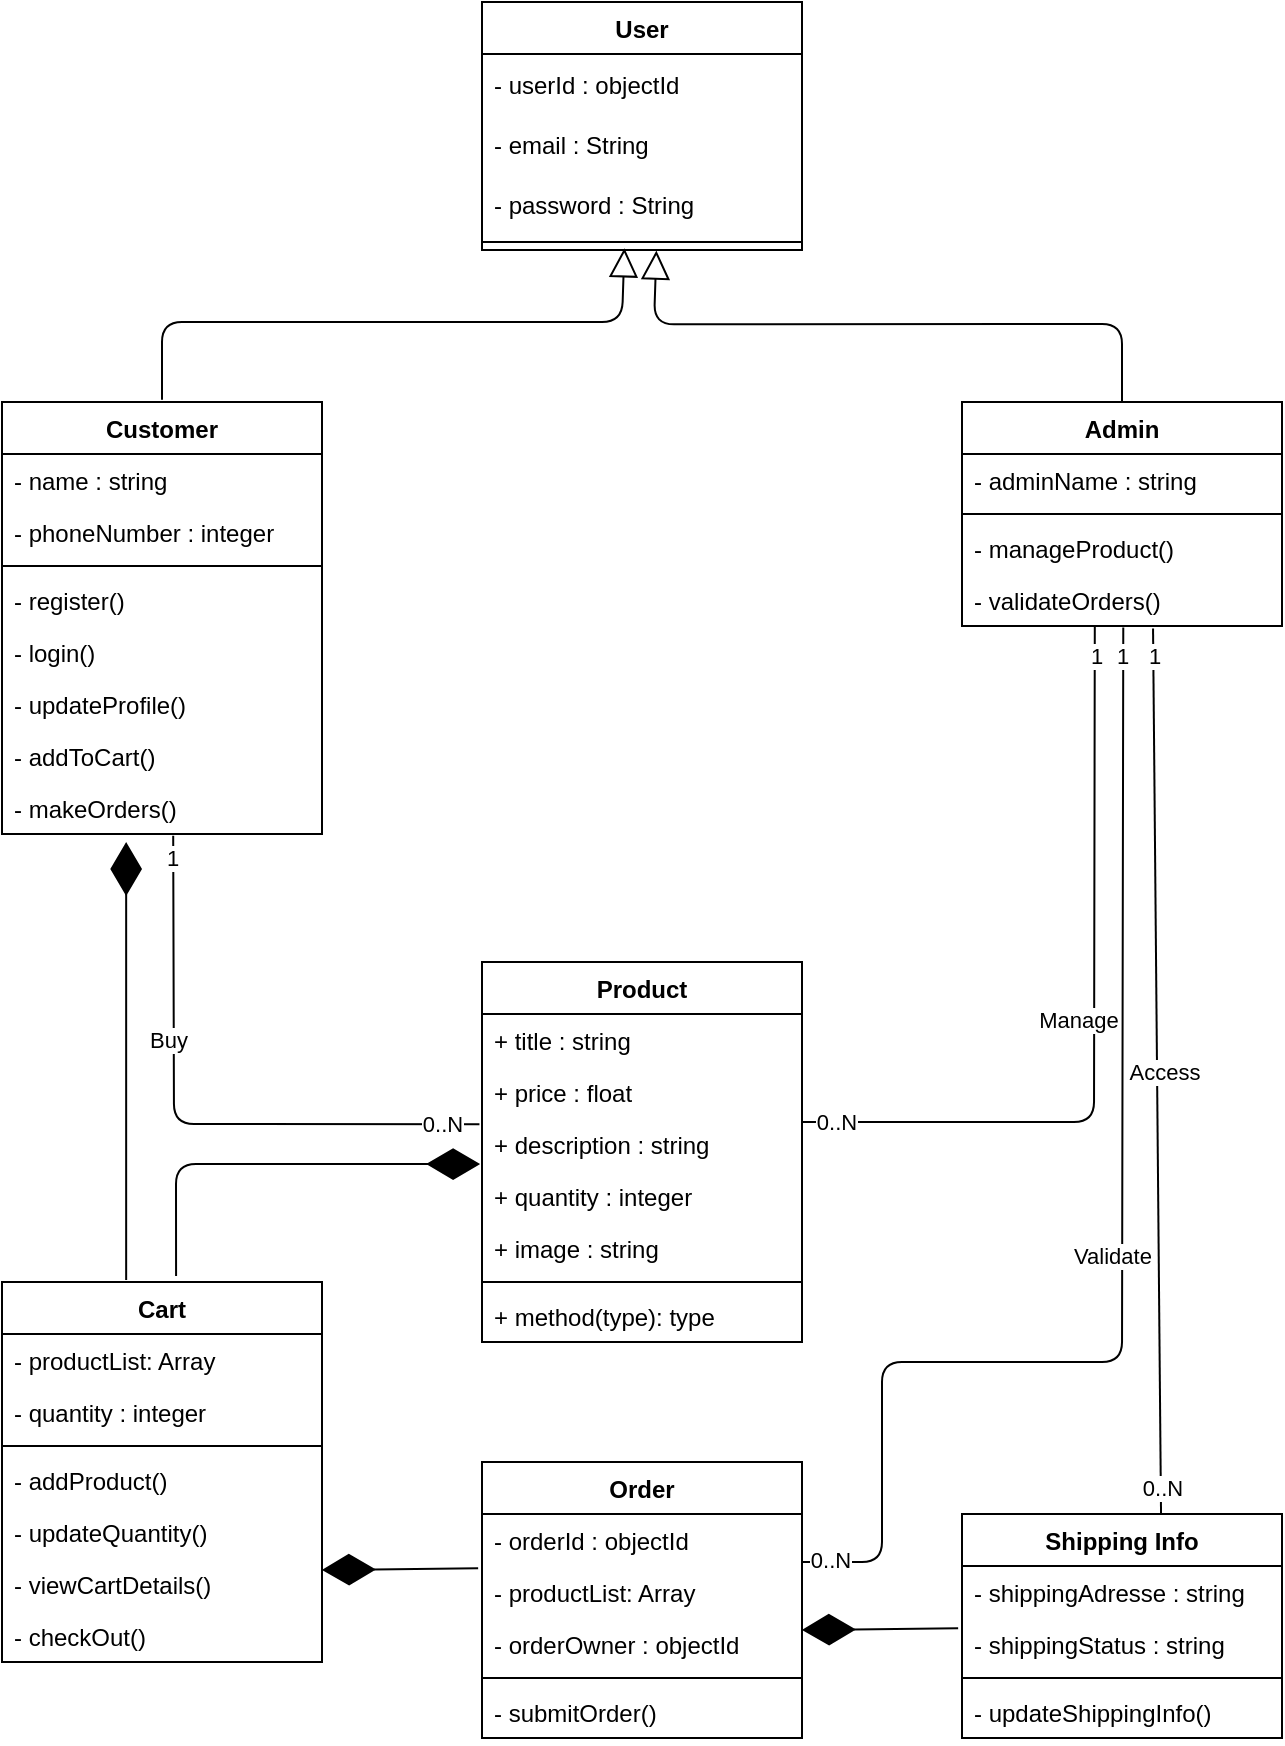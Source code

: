<mxfile>
    <diagram id="tCnXhqCqt-z6xujItgWQ" name="Page-1">
        <mxGraphModel dx="469" dy="273" grid="1" gridSize="10" guides="1" tooltips="1" connect="1" arrows="1" fold="1" page="1" pageScale="1" pageWidth="827" pageHeight="1169" math="0" shadow="0">
            <root>
                <mxCell id="0"/>
                <mxCell id="1" parent="0"/>
                <mxCell id="18" value="User" style="swimlane;fontStyle=1;align=center;verticalAlign=top;childLayout=stackLayout;horizontal=1;startSize=26;horizontalStack=0;resizeParent=1;resizeParentMax=0;resizeLast=0;collapsible=1;marginBottom=0;" vertex="1" parent="1">
                    <mxGeometry x="320" y="40" width="160" height="124" as="geometry"/>
                </mxCell>
                <mxCell id="15" value="- userId : objectId" style="text;strokeColor=none;fillColor=none;align=left;verticalAlign=middle;spacingLeft=4;spacingRight=4;overflow=hidden;points=[[0,0.5],[1,0.5]];portConstraint=eastwest;rotatable=0;" vertex="1" parent="18">
                    <mxGeometry y="26" width="160" height="30" as="geometry"/>
                </mxCell>
                <mxCell id="16" value="- email : String" style="text;strokeColor=none;fillColor=none;align=left;verticalAlign=middle;spacingLeft=4;spacingRight=4;overflow=hidden;points=[[0,0.5],[1,0.5]];portConstraint=eastwest;rotatable=0;" vertex="1" parent="18">
                    <mxGeometry y="56" width="160" height="30" as="geometry"/>
                </mxCell>
                <mxCell id="17" value="- password : String" style="text;strokeColor=none;fillColor=none;align=left;verticalAlign=middle;spacingLeft=4;spacingRight=4;overflow=hidden;points=[[0,0.5],[1,0.5]];portConstraint=eastwest;rotatable=0;" vertex="1" parent="18">
                    <mxGeometry y="86" width="160" height="30" as="geometry"/>
                </mxCell>
                <mxCell id="20" value="" style="line;strokeWidth=1;fillColor=none;align=left;verticalAlign=middle;spacingTop=-1;spacingLeft=3;spacingRight=3;rotatable=0;labelPosition=right;points=[];portConstraint=eastwest;" vertex="1" parent="18">
                    <mxGeometry y="116" width="160" height="8" as="geometry"/>
                </mxCell>
                <mxCell id="22" value="Customer" style="swimlane;fontStyle=1;align=center;verticalAlign=top;childLayout=stackLayout;horizontal=1;startSize=26;horizontalStack=0;resizeParent=1;resizeParentMax=0;resizeLast=0;collapsible=1;marginBottom=0;" vertex="1" parent="1">
                    <mxGeometry x="80" y="240" width="160" height="216" as="geometry"/>
                </mxCell>
                <mxCell id="23" value="- name : string" style="text;strokeColor=none;fillColor=none;align=left;verticalAlign=top;spacingLeft=4;spacingRight=4;overflow=hidden;rotatable=0;points=[[0,0.5],[1,0.5]];portConstraint=eastwest;" vertex="1" parent="22">
                    <mxGeometry y="26" width="160" height="26" as="geometry"/>
                </mxCell>
                <mxCell id="108" value="- phoneNumber : integer" style="text;strokeColor=none;fillColor=none;align=left;verticalAlign=top;spacingLeft=4;spacingRight=4;overflow=hidden;rotatable=0;points=[[0,0.5],[1,0.5]];portConstraint=eastwest;" vertex="1" parent="22">
                    <mxGeometry y="52" width="160" height="26" as="geometry"/>
                </mxCell>
                <mxCell id="24" value="" style="line;strokeWidth=1;fillColor=none;align=left;verticalAlign=middle;spacingTop=-1;spacingLeft=3;spacingRight=3;rotatable=0;labelPosition=right;points=[];portConstraint=eastwest;" vertex="1" parent="22">
                    <mxGeometry y="78" width="160" height="8" as="geometry"/>
                </mxCell>
                <mxCell id="25" value="- register()" style="text;strokeColor=none;fillColor=none;align=left;verticalAlign=top;spacingLeft=4;spacingRight=4;overflow=hidden;rotatable=0;points=[[0,0.5],[1,0.5]];portConstraint=eastwest;" vertex="1" parent="22">
                    <mxGeometry y="86" width="160" height="26" as="geometry"/>
                </mxCell>
                <mxCell id="109" value="- login()" style="text;strokeColor=none;fillColor=none;align=left;verticalAlign=top;spacingLeft=4;spacingRight=4;overflow=hidden;rotatable=0;points=[[0,0.5],[1,0.5]];portConstraint=eastwest;" vertex="1" parent="22">
                    <mxGeometry y="112" width="160" height="26" as="geometry"/>
                </mxCell>
                <mxCell id="110" value="- updateProfile()" style="text;strokeColor=none;fillColor=none;align=left;verticalAlign=top;spacingLeft=4;spacingRight=4;overflow=hidden;rotatable=0;points=[[0,0.5],[1,0.5]];portConstraint=eastwest;" vertex="1" parent="22">
                    <mxGeometry y="138" width="160" height="26" as="geometry"/>
                </mxCell>
                <mxCell id="111" value="- addToCart()" style="text;strokeColor=none;fillColor=none;align=left;verticalAlign=top;spacingLeft=4;spacingRight=4;overflow=hidden;rotatable=0;points=[[0,0.5],[1,0.5]];portConstraint=eastwest;" vertex="1" parent="22">
                    <mxGeometry y="164" width="160" height="26" as="geometry"/>
                </mxCell>
                <mxCell id="112" value="- makeOrders()" style="text;strokeColor=none;fillColor=none;align=left;verticalAlign=top;spacingLeft=4;spacingRight=4;overflow=hidden;rotatable=0;points=[[0,0.5],[1,0.5]];portConstraint=eastwest;" vertex="1" parent="22">
                    <mxGeometry y="190" width="160" height="26" as="geometry"/>
                </mxCell>
                <mxCell id="104" value="Admin" style="swimlane;fontStyle=1;align=center;verticalAlign=top;childLayout=stackLayout;horizontal=1;startSize=26;horizontalStack=0;resizeParent=1;resizeParentMax=0;resizeLast=0;collapsible=1;marginBottom=0;" vertex="1" parent="1">
                    <mxGeometry x="560" y="240" width="160" height="112" as="geometry"/>
                </mxCell>
                <mxCell id="105" value="- adminName : string" style="text;strokeColor=none;fillColor=none;align=left;verticalAlign=top;spacingLeft=4;spacingRight=4;overflow=hidden;rotatable=0;points=[[0,0.5],[1,0.5]];portConstraint=eastwest;" vertex="1" parent="104">
                    <mxGeometry y="26" width="160" height="26" as="geometry"/>
                </mxCell>
                <mxCell id="106" value="" style="line;strokeWidth=1;fillColor=none;align=left;verticalAlign=middle;spacingTop=-1;spacingLeft=3;spacingRight=3;rotatable=0;labelPosition=right;points=[];portConstraint=eastwest;" vertex="1" parent="104">
                    <mxGeometry y="52" width="160" height="8" as="geometry"/>
                </mxCell>
                <mxCell id="107" value="- manageProduct()" style="text;strokeColor=none;fillColor=none;align=left;verticalAlign=top;spacingLeft=4;spacingRight=4;overflow=hidden;rotatable=0;points=[[0,0.5],[1,0.5]];portConstraint=eastwest;" vertex="1" parent="104">
                    <mxGeometry y="60" width="160" height="26" as="geometry"/>
                </mxCell>
                <mxCell id="113" value="- validateOrders()" style="text;strokeColor=none;fillColor=none;align=left;verticalAlign=top;spacingLeft=4;spacingRight=4;overflow=hidden;rotatable=0;points=[[0,0.5],[1,0.5]];portConstraint=eastwest;" vertex="1" parent="104">
                    <mxGeometry y="86" width="160" height="26" as="geometry"/>
                </mxCell>
                <mxCell id="118" value="Cart" style="swimlane;fontStyle=1;align=center;verticalAlign=top;childLayout=stackLayout;horizontal=1;startSize=26;horizontalStack=0;resizeParent=1;resizeParentMax=0;resizeLast=0;collapsible=1;marginBottom=0;" vertex="1" parent="1">
                    <mxGeometry x="80" y="680" width="160" height="190" as="geometry"/>
                </mxCell>
                <mxCell id="115" value="- productList: Array" style="text;strokeColor=none;fillColor=none;align=left;verticalAlign=top;spacingLeft=4;spacingRight=4;overflow=hidden;rotatable=0;points=[[0,0.5],[1,0.5]];portConstraint=eastwest;" vertex="1" parent="118">
                    <mxGeometry y="26" width="160" height="26" as="geometry"/>
                </mxCell>
                <mxCell id="116" value="- quantity : integer" style="text;strokeColor=none;fillColor=none;align=left;verticalAlign=top;spacingLeft=4;spacingRight=4;overflow=hidden;rotatable=0;points=[[0,0.5],[1,0.5]];portConstraint=eastwest;" vertex="1" parent="118">
                    <mxGeometry y="52" width="160" height="26" as="geometry"/>
                </mxCell>
                <mxCell id="120" value="" style="line;strokeWidth=1;fillColor=none;align=left;verticalAlign=middle;spacingTop=-1;spacingLeft=3;spacingRight=3;rotatable=0;labelPosition=right;points=[];portConstraint=eastwest;" vertex="1" parent="118">
                    <mxGeometry y="78" width="160" height="8" as="geometry"/>
                </mxCell>
                <mxCell id="121" value="- addProduct()" style="text;strokeColor=none;fillColor=none;align=left;verticalAlign=top;spacingLeft=4;spacingRight=4;overflow=hidden;rotatable=0;points=[[0,0.5],[1,0.5]];portConstraint=eastwest;" vertex="1" parent="118">
                    <mxGeometry y="86" width="160" height="26" as="geometry"/>
                </mxCell>
                <mxCell id="123" value="- updateQuantity()" style="text;strokeColor=none;fillColor=none;align=left;verticalAlign=top;spacingLeft=4;spacingRight=4;overflow=hidden;rotatable=0;points=[[0,0.5],[1,0.5]];portConstraint=eastwest;" vertex="1" parent="118">
                    <mxGeometry y="112" width="160" height="26" as="geometry"/>
                </mxCell>
                <mxCell id="124" value="- viewCartDetails()" style="text;strokeColor=none;fillColor=none;align=left;verticalAlign=top;spacingLeft=4;spacingRight=4;overflow=hidden;rotatable=0;points=[[0,0.5],[1,0.5]];portConstraint=eastwest;" vertex="1" parent="118">
                    <mxGeometry y="138" width="160" height="26" as="geometry"/>
                </mxCell>
                <mxCell id="125" value="- checkOut()" style="text;strokeColor=none;fillColor=none;align=left;verticalAlign=top;spacingLeft=4;spacingRight=4;overflow=hidden;rotatable=0;points=[[0,0.5],[1,0.5]];portConstraint=eastwest;" vertex="1" parent="118">
                    <mxGeometry y="164" width="160" height="26" as="geometry"/>
                </mxCell>
                <mxCell id="126" value="Product" style="swimlane;fontStyle=1;align=center;verticalAlign=top;childLayout=stackLayout;horizontal=1;startSize=26;horizontalStack=0;resizeParent=1;resizeParentMax=0;resizeLast=0;collapsible=1;marginBottom=0;" vertex="1" parent="1">
                    <mxGeometry x="320" y="520" width="160" height="190" as="geometry"/>
                </mxCell>
                <mxCell id="127" value="+ title : string" style="text;strokeColor=none;fillColor=none;align=left;verticalAlign=top;spacingLeft=4;spacingRight=4;overflow=hidden;rotatable=0;points=[[0,0.5],[1,0.5]];portConstraint=eastwest;" vertex="1" parent="126">
                    <mxGeometry y="26" width="160" height="26" as="geometry"/>
                </mxCell>
                <mxCell id="130" value="+ price : float" style="text;strokeColor=none;fillColor=none;align=left;verticalAlign=top;spacingLeft=4;spacingRight=4;overflow=hidden;rotatable=0;points=[[0,0.5],[1,0.5]];portConstraint=eastwest;" vertex="1" parent="126">
                    <mxGeometry y="52" width="160" height="26" as="geometry"/>
                </mxCell>
                <mxCell id="131" value="+ description : string" style="text;strokeColor=none;fillColor=none;align=left;verticalAlign=top;spacingLeft=4;spacingRight=4;overflow=hidden;rotatable=0;points=[[0,0.5],[1,0.5]];portConstraint=eastwest;" vertex="1" parent="126">
                    <mxGeometry y="78" width="160" height="26" as="geometry"/>
                </mxCell>
                <mxCell id="132" value="+ quantity : integer" style="text;strokeColor=none;fillColor=none;align=left;verticalAlign=top;spacingLeft=4;spacingRight=4;overflow=hidden;rotatable=0;points=[[0,0.5],[1,0.5]];portConstraint=eastwest;" vertex="1" parent="126">
                    <mxGeometry y="104" width="160" height="26" as="geometry"/>
                </mxCell>
                <mxCell id="133" value="+ image : string" style="text;strokeColor=none;fillColor=none;align=left;verticalAlign=top;spacingLeft=4;spacingRight=4;overflow=hidden;rotatable=0;points=[[0,0.5],[1,0.5]];portConstraint=eastwest;" vertex="1" parent="126">
                    <mxGeometry y="130" width="160" height="26" as="geometry"/>
                </mxCell>
                <mxCell id="128" value="" style="line;strokeWidth=1;fillColor=none;align=left;verticalAlign=middle;spacingTop=-1;spacingLeft=3;spacingRight=3;rotatable=0;labelPosition=right;points=[];portConstraint=eastwest;" vertex="1" parent="126">
                    <mxGeometry y="156" width="160" height="8" as="geometry"/>
                </mxCell>
                <mxCell id="129" value="+ method(type): type" style="text;strokeColor=none;fillColor=none;align=left;verticalAlign=top;spacingLeft=4;spacingRight=4;overflow=hidden;rotatable=0;points=[[0,0.5],[1,0.5]];portConstraint=eastwest;" vertex="1" parent="126">
                    <mxGeometry y="164" width="160" height="26" as="geometry"/>
                </mxCell>
                <mxCell id="135" value="Order" style="swimlane;fontStyle=1;align=center;verticalAlign=top;childLayout=stackLayout;horizontal=1;startSize=26;horizontalStack=0;resizeParent=1;resizeParentMax=0;resizeLast=0;collapsible=1;marginBottom=0;" vertex="1" parent="1">
                    <mxGeometry x="320" y="770" width="160" height="138" as="geometry"/>
                </mxCell>
                <mxCell id="136" value="- orderId : objectId" style="text;strokeColor=none;fillColor=none;align=left;verticalAlign=top;spacingLeft=4;spacingRight=4;overflow=hidden;rotatable=0;points=[[0,0.5],[1,0.5]];portConstraint=eastwest;" vertex="1" parent="135">
                    <mxGeometry y="26" width="160" height="26" as="geometry"/>
                </mxCell>
                <mxCell id="140" value="- productList: Array" style="text;strokeColor=none;fillColor=none;align=left;verticalAlign=top;spacingLeft=4;spacingRight=4;overflow=hidden;rotatable=0;points=[[0,0.5],[1,0.5]];portConstraint=eastwest;" vertex="1" parent="135">
                    <mxGeometry y="52" width="160" height="26" as="geometry"/>
                </mxCell>
                <mxCell id="141" value="- orderOwner : objectId" style="text;strokeColor=none;fillColor=none;align=left;verticalAlign=top;spacingLeft=4;spacingRight=4;overflow=hidden;rotatable=0;points=[[0,0.5],[1,0.5]];portConstraint=eastwest;" vertex="1" parent="135">
                    <mxGeometry y="78" width="160" height="26" as="geometry"/>
                </mxCell>
                <mxCell id="137" value="" style="line;strokeWidth=1;fillColor=none;align=left;verticalAlign=middle;spacingTop=-1;spacingLeft=3;spacingRight=3;rotatable=0;labelPosition=right;points=[];portConstraint=eastwest;" vertex="1" parent="135">
                    <mxGeometry y="104" width="160" height="8" as="geometry"/>
                </mxCell>
                <mxCell id="138" value="- submitOrder()" style="text;strokeColor=none;fillColor=none;align=left;verticalAlign=top;spacingLeft=4;spacingRight=4;overflow=hidden;rotatable=0;points=[[0,0.5],[1,0.5]];portConstraint=eastwest;" vertex="1" parent="135">
                    <mxGeometry y="112" width="160" height="26" as="geometry"/>
                </mxCell>
                <mxCell id="143" value="" style="endArrow=block;endFill=0;endSize=12;html=1;entryX=0.445;entryY=0.888;entryDx=0;entryDy=0;entryPerimeter=0;" edge="1" parent="1" target="20">
                    <mxGeometry width="160" relative="1" as="geometry">
                        <mxPoint x="160" y="238.82" as="sourcePoint"/>
                        <mxPoint x="390" y="170" as="targetPoint"/>
                        <Array as="points">
                            <mxPoint x="160" y="200"/>
                            <mxPoint x="390" y="200"/>
                        </Array>
                    </mxGeometry>
                </mxCell>
                <mxCell id="145" value="" style="endArrow=block;endFill=0;endSize=12;html=1;entryX=0.445;entryY=0.888;entryDx=0;entryDy=0;entryPerimeter=0;exitX=0.5;exitY=0;exitDx=0;exitDy=0;" edge="1" parent="1" source="104">
                    <mxGeometry width="160" relative="1" as="geometry">
                        <mxPoint x="176" y="240.0" as="sourcePoint"/>
                        <mxPoint x="407.2" y="164.284" as="targetPoint"/>
                        <Array as="points">
                            <mxPoint x="640" y="201"/>
                            <mxPoint x="406" y="201.18"/>
                        </Array>
                    </mxGeometry>
                </mxCell>
                <mxCell id="146" value="Shipping Info" style="swimlane;fontStyle=1;align=center;verticalAlign=top;childLayout=stackLayout;horizontal=1;startSize=26;horizontalStack=0;resizeParent=1;resizeParentMax=0;resizeLast=0;collapsible=1;marginBottom=0;" vertex="1" parent="1">
                    <mxGeometry x="560" y="796" width="160" height="112" as="geometry"/>
                </mxCell>
                <mxCell id="147" value="- shippingAdresse : string" style="text;strokeColor=none;fillColor=none;align=left;verticalAlign=top;spacingLeft=4;spacingRight=4;overflow=hidden;rotatable=0;points=[[0,0.5],[1,0.5]];portConstraint=eastwest;" vertex="1" parent="146">
                    <mxGeometry y="26" width="160" height="26" as="geometry"/>
                </mxCell>
                <mxCell id="173" value="- shippingStatus : string" style="text;strokeColor=none;fillColor=none;align=left;verticalAlign=top;spacingLeft=4;spacingRight=4;overflow=hidden;rotatable=0;points=[[0,0.5],[1,0.5]];portConstraint=eastwest;" vertex="1" parent="146">
                    <mxGeometry y="52" width="160" height="26" as="geometry"/>
                </mxCell>
                <mxCell id="148" value="" style="line;strokeWidth=1;fillColor=none;align=left;verticalAlign=middle;spacingTop=-1;spacingLeft=3;spacingRight=3;rotatable=0;labelPosition=right;points=[];portConstraint=eastwest;" vertex="1" parent="146">
                    <mxGeometry y="78" width="160" height="8" as="geometry"/>
                </mxCell>
                <mxCell id="149" value="- updateShippingInfo()" style="text;strokeColor=none;fillColor=none;align=left;verticalAlign=top;spacingLeft=4;spacingRight=4;overflow=hidden;rotatable=0;points=[[0,0.5],[1,0.5]];portConstraint=eastwest;" vertex="1" parent="146">
                    <mxGeometry y="86" width="160" height="26" as="geometry"/>
                </mxCell>
                <mxCell id="153" value="" style="endArrow=none;html=1;endFill=0;entryX=0.415;entryY=1.005;entryDx=0;entryDy=0;entryPerimeter=0;" edge="1" parent="1" target="113">
                    <mxGeometry relative="1" as="geometry">
                        <mxPoint x="480" y="600" as="sourcePoint"/>
                        <mxPoint x="642" y="360" as="targetPoint"/>
                        <Array as="points">
                            <mxPoint x="626" y="600"/>
                        </Array>
                    </mxGeometry>
                </mxCell>
                <mxCell id="154" value="Manage" style="edgeLabel;resizable=0;html=1;align=center;verticalAlign=middle;" connectable="0" vertex="1" parent="153">
                    <mxGeometry relative="1" as="geometry">
                        <mxPoint x="-8" as="offset"/>
                    </mxGeometry>
                </mxCell>
                <mxCell id="167" value="1" style="edgeLabel;html=1;align=center;verticalAlign=middle;resizable=0;points=[];" vertex="1" connectable="0" parent="153">
                    <mxGeometry x="0.926" relative="1" as="geometry">
                        <mxPoint as="offset"/>
                    </mxGeometry>
                </mxCell>
                <mxCell id="169" value="0..N" style="edgeLabel;html=1;align=center;verticalAlign=middle;resizable=0;points=[];" vertex="1" connectable="0" parent="153">
                    <mxGeometry x="-0.915" relative="1" as="geometry">
                        <mxPoint as="offset"/>
                    </mxGeometry>
                </mxCell>
                <mxCell id="155" value="" style="endArrow=none;html=1;exitX=-0.008;exitY=0.122;exitDx=0;exitDy=0;exitPerimeter=0;entryX=0.535;entryY=1.032;entryDx=0;entryDy=0;entryPerimeter=0;endFill=0;" edge="1" parent="1" source="131" target="112">
                    <mxGeometry relative="1" as="geometry">
                        <mxPoint x="370" y="490" as="sourcePoint"/>
                        <mxPoint x="470" y="490" as="targetPoint"/>
                        <Array as="points">
                            <mxPoint x="166" y="601"/>
                        </Array>
                    </mxGeometry>
                </mxCell>
                <mxCell id="156" value="Buy" style="edgeLabel;resizable=0;html=1;align=center;verticalAlign=middle;" connectable="0" vertex="1" parent="155">
                    <mxGeometry relative="1" as="geometry">
                        <mxPoint x="-7" y="-42" as="offset"/>
                    </mxGeometry>
                </mxCell>
                <mxCell id="171" value="1" style="edgeLabel;html=1;align=center;verticalAlign=middle;resizable=0;points=[];" vertex="1" connectable="0" parent="155">
                    <mxGeometry x="0.935" y="-1" relative="1" as="geometry">
                        <mxPoint x="-2" y="1" as="offset"/>
                    </mxGeometry>
                </mxCell>
                <mxCell id="172" value="0..N" style="edgeLabel;html=1;align=center;verticalAlign=middle;resizable=0;points=[];" vertex="1" connectable="0" parent="155">
                    <mxGeometry x="-0.875" y="1" relative="1" as="geometry">
                        <mxPoint y="-1" as="offset"/>
                    </mxGeometry>
                </mxCell>
                <mxCell id="158" value="" style="endArrow=diamondThin;endFill=1;endSize=24;html=1;exitX=0.388;exitY=-0.005;exitDx=0;exitDy=0;exitPerimeter=0;entryX=0.388;entryY=1.154;entryDx=0;entryDy=0;entryPerimeter=0;" edge="1" parent="1" source="118" target="112">
                    <mxGeometry width="160" relative="1" as="geometry">
                        <mxPoint x="90" y="630" as="sourcePoint"/>
                        <mxPoint x="250" y="630" as="targetPoint"/>
                    </mxGeometry>
                </mxCell>
                <mxCell id="159" value="" style="endArrow=diamondThin;endFill=1;endSize=24;html=1;exitX=-0.012;exitY=0.042;exitDx=0;exitDy=0;exitPerimeter=0;" edge="1" parent="1" source="140">
                    <mxGeometry width="160" relative="1" as="geometry">
                        <mxPoint x="360" y="700" as="sourcePoint"/>
                        <mxPoint x="240" y="824" as="targetPoint"/>
                    </mxGeometry>
                </mxCell>
                <mxCell id="163" value="" style="endArrow=diamondThin;endFill=1;endSize=24;html=1;exitX=-0.012;exitY=0.042;exitDx=0;exitDy=0;exitPerimeter=0;" edge="1" parent="1">
                    <mxGeometry width="160" relative="1" as="geometry">
                        <mxPoint x="558.08" y="853.092" as="sourcePoint"/>
                        <mxPoint x="480" y="854" as="targetPoint"/>
                    </mxGeometry>
                </mxCell>
                <mxCell id="164" value="" style="endArrow=none;html=1;entryX=0.504;entryY=1.027;entryDx=0;entryDy=0;entryPerimeter=0;endFill=0;" edge="1" parent="1" target="113">
                    <mxGeometry relative="1" as="geometry">
                        <mxPoint x="480" y="820" as="sourcePoint"/>
                        <mxPoint x="700" y="460" as="targetPoint"/>
                        <Array as="points">
                            <mxPoint x="520" y="820"/>
                            <mxPoint x="520" y="720"/>
                            <mxPoint x="640" y="720"/>
                        </Array>
                    </mxGeometry>
                </mxCell>
                <mxCell id="165" value="Validate" style="edgeLabel;resizable=0;html=1;align=center;verticalAlign=middle;" connectable="0" vertex="1" parent="164">
                    <mxGeometry relative="1" as="geometry">
                        <mxPoint x="-5" as="offset"/>
                    </mxGeometry>
                </mxCell>
                <mxCell id="168" value="1" style="edgeLabel;html=1;align=center;verticalAlign=middle;resizable=0;points=[];" vertex="1" connectable="0" parent="164">
                    <mxGeometry x="0.952" y="-3" relative="1" as="geometry">
                        <mxPoint x="-4" y="-1" as="offset"/>
                    </mxGeometry>
                </mxCell>
                <mxCell id="170" value="0..N" style="edgeLabel;html=1;align=center;verticalAlign=middle;resizable=0;points=[];" vertex="1" connectable="0" parent="164">
                    <mxGeometry x="-0.963" relative="1" as="geometry">
                        <mxPoint x="2" y="-1" as="offset"/>
                    </mxGeometry>
                </mxCell>
                <mxCell id="166" value="" style="endArrow=diamondThin;endFill=1;endSize=24;html=1;exitX=0.544;exitY=-0.016;exitDx=0;exitDy=0;entryX=-0.006;entryY=0.885;entryDx=0;entryDy=0;entryPerimeter=0;exitPerimeter=0;" edge="1" parent="1" source="118" target="131">
                    <mxGeometry width="160" relative="1" as="geometry">
                        <mxPoint x="160" y="670" as="sourcePoint"/>
                        <mxPoint x="320" y="670" as="targetPoint"/>
                        <Array as="points">
                            <mxPoint x="167" y="621"/>
                        </Array>
                    </mxGeometry>
                </mxCell>
                <mxCell id="174" value="" style="endArrow=none;html=1;entryX=0.597;entryY=1.049;entryDx=0;entryDy=0;entryPerimeter=0;endFill=0;exitX=0.622;exitY=-0.004;exitDx=0;exitDy=0;exitPerimeter=0;" edge="1" parent="1" source="146" target="113">
                    <mxGeometry relative="1" as="geometry">
                        <mxPoint x="680" y="790" as="sourcePoint"/>
                        <mxPoint x="690" y="560" as="targetPoint"/>
                    </mxGeometry>
                </mxCell>
                <mxCell id="175" value="Access" style="edgeLabel;resizable=0;html=1;align=center;verticalAlign=middle;" connectable="0" vertex="1" parent="174">
                    <mxGeometry relative="1" as="geometry">
                        <mxPoint x="3" as="offset"/>
                    </mxGeometry>
                </mxCell>
                <mxCell id="176" value="1" style="edgeLabel;html=1;align=center;verticalAlign=middle;resizable=0;points=[];" vertex="1" connectable="0" parent="174">
                    <mxGeometry x="0.941" y="-1" relative="1" as="geometry">
                        <mxPoint x="-1" as="offset"/>
                    </mxGeometry>
                </mxCell>
                <mxCell id="177" value="0..N" style="edgeLabel;html=1;align=center;verticalAlign=middle;resizable=0;points=[];" vertex="1" connectable="0" parent="174">
                    <mxGeometry x="-0.943" y="-1" relative="1" as="geometry">
                        <mxPoint x="-1" as="offset"/>
                    </mxGeometry>
                </mxCell>
            </root>
        </mxGraphModel>
    </diagram>
</mxfile>